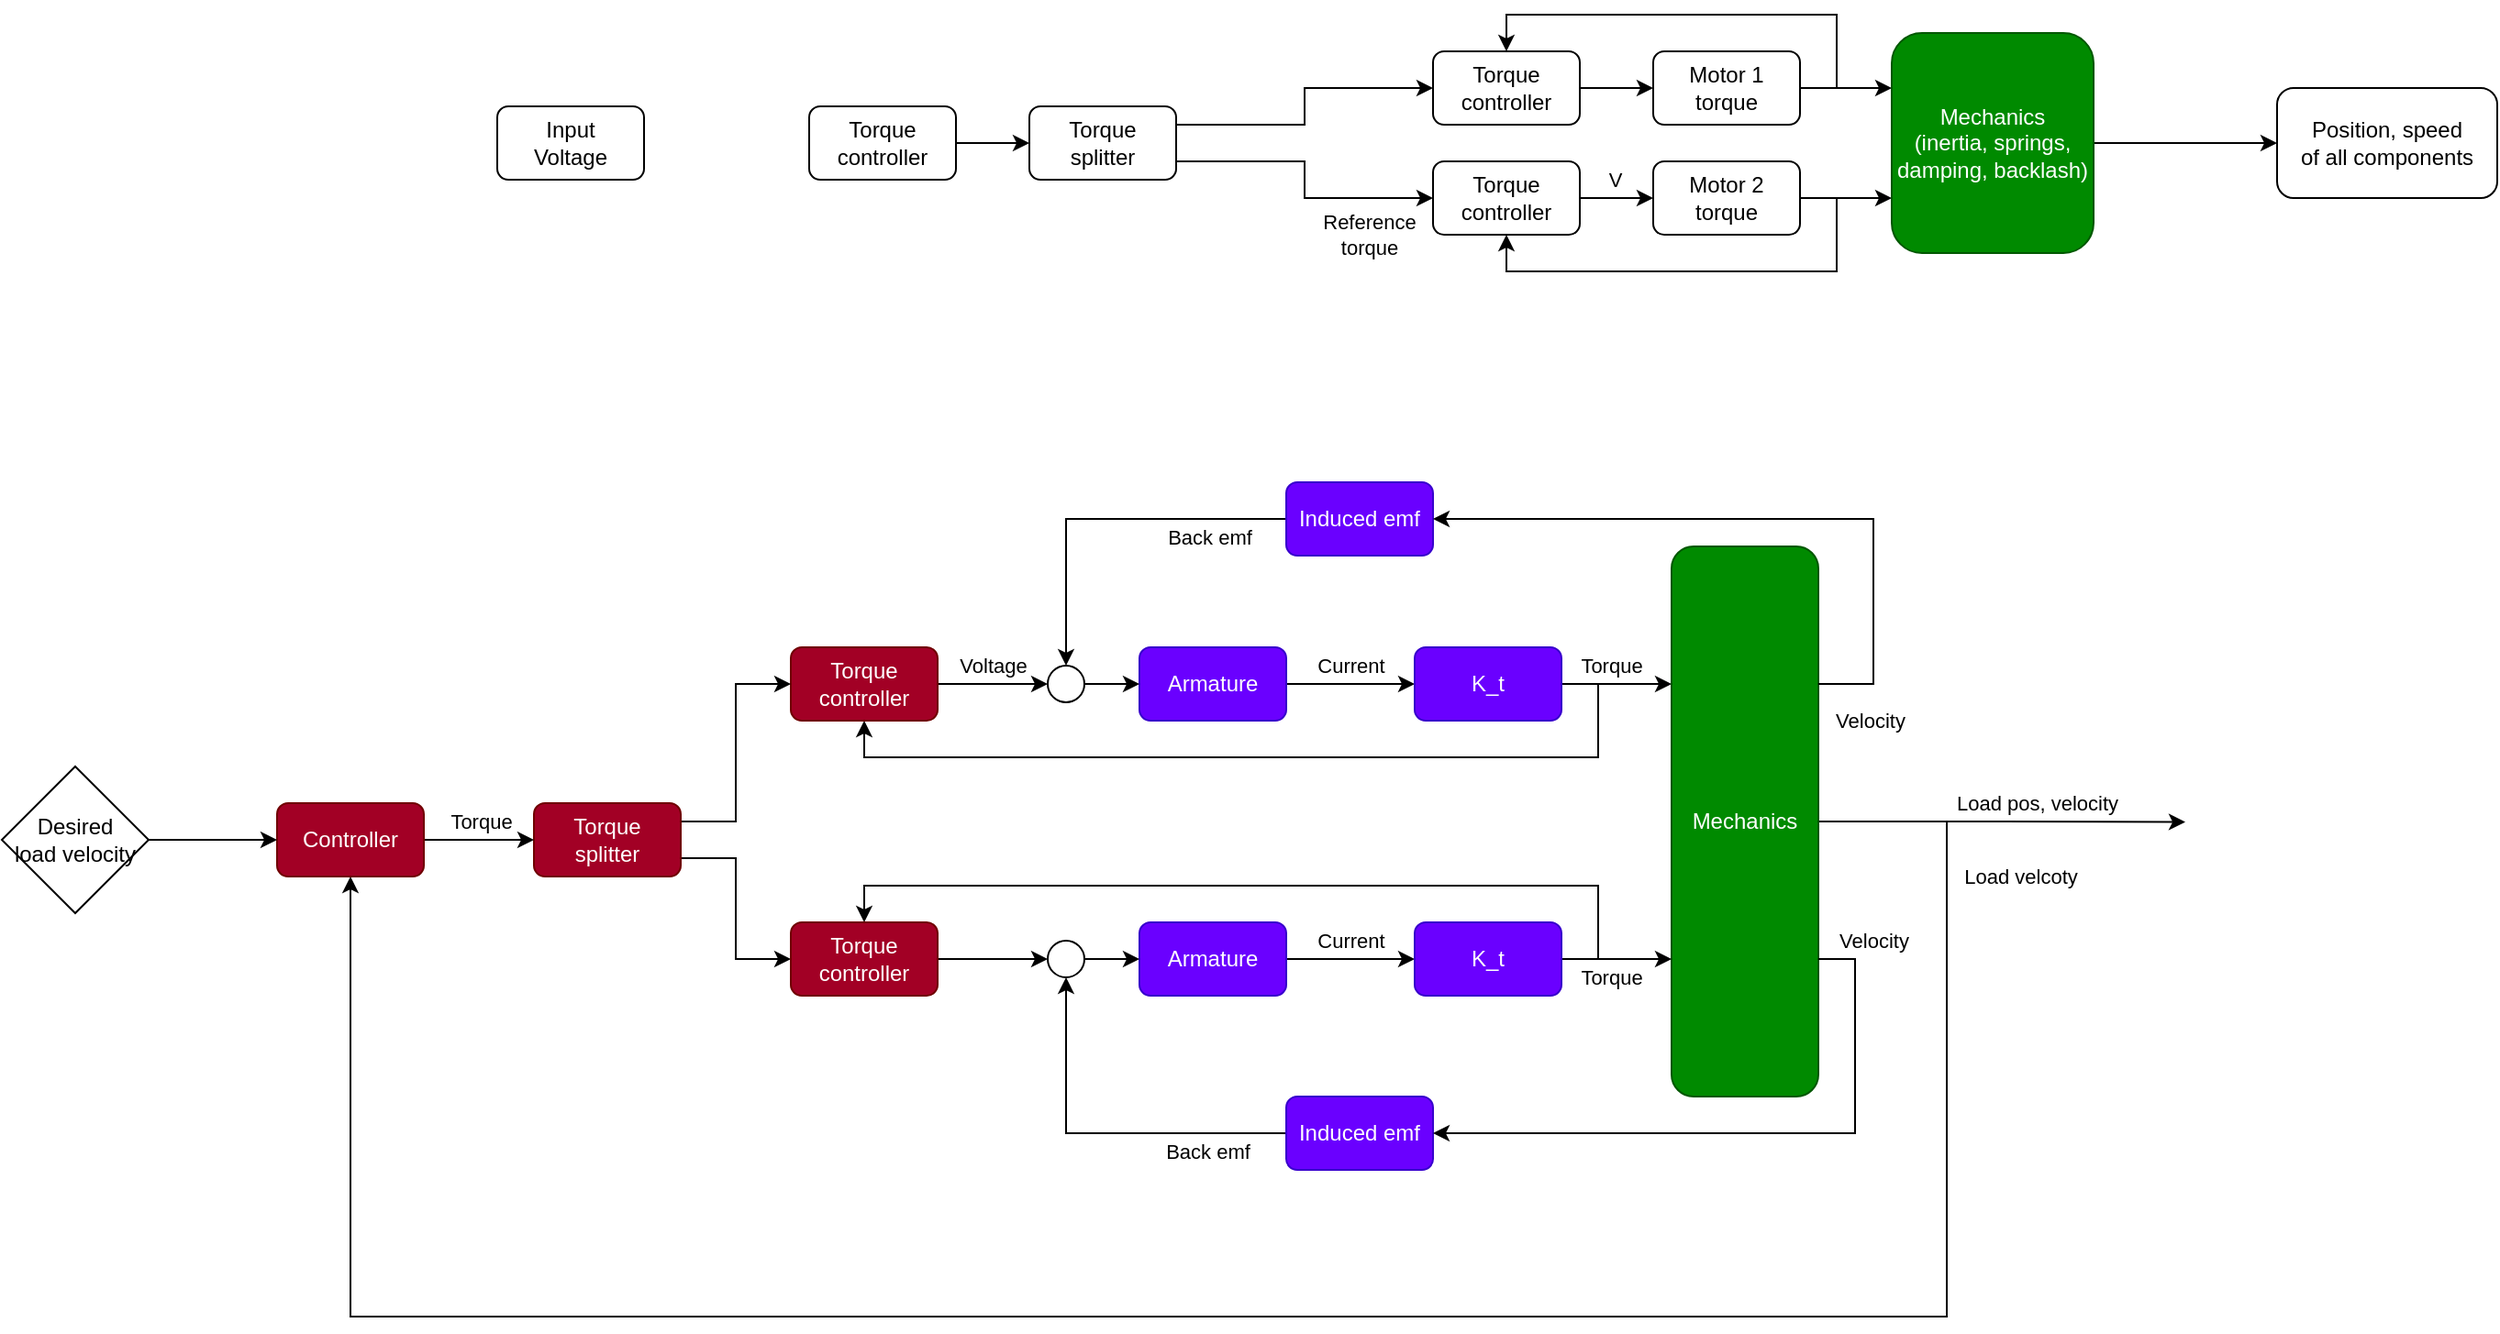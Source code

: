 <mxfile pages="2">
    <diagram name="Page-1" id="Gz0HIkaizivvWuD0VRhD">
        <mxGraphModel dx="1944" dy="917" grid="1" gridSize="10" guides="1" tooltips="1" connect="1" arrows="1" fold="1" page="0" pageScale="1" pageWidth="850" pageHeight="1100" math="0" shadow="0">
            <root>
                <mxCell id="0"/>
                <mxCell id="1" parent="0"/>
                <mxCell id="29HRyFT-7yKYK-AXS0ma-6" style="edgeStyle=orthogonalEdgeStyle;rounded=0;orthogonalLoop=1;jettySize=auto;html=1;exitX=1;exitY=0.5;exitDx=0;exitDy=0;entryX=0;entryY=0.25;entryDx=0;entryDy=0;" parent="1" source="29HRyFT-7yKYK-AXS0ma-1" target="29HRyFT-7yKYK-AXS0ma-3" edge="1">
                    <mxGeometry relative="1" as="geometry"/>
                </mxCell>
                <mxCell id="29HRyFT-7yKYK-AXS0ma-19" style="edgeStyle=orthogonalEdgeStyle;rounded=0;orthogonalLoop=1;jettySize=auto;html=1;exitX=1;exitY=0.5;exitDx=0;exitDy=0;entryX=0.5;entryY=0;entryDx=0;entryDy=0;" parent="1" source="29HRyFT-7yKYK-AXS0ma-1" target="29HRyFT-7yKYK-AXS0ma-17" edge="1">
                    <mxGeometry relative="1" as="geometry">
                        <Array as="points">
                            <mxPoint x="420" y="270"/>
                            <mxPoint x="420" y="230"/>
                            <mxPoint x="240" y="230"/>
                        </Array>
                    </mxGeometry>
                </mxCell>
                <mxCell id="29HRyFT-7yKYK-AXS0ma-1" value="Motor 1 torque" style="rounded=1;whiteSpace=wrap;html=1;" parent="1" vertex="1">
                    <mxGeometry x="320" y="250" width="80" height="40" as="geometry"/>
                </mxCell>
                <mxCell id="29HRyFT-7yKYK-AXS0ma-7" style="edgeStyle=orthogonalEdgeStyle;rounded=0;orthogonalLoop=1;jettySize=auto;html=1;exitX=1;exitY=0.5;exitDx=0;exitDy=0;entryX=0;entryY=0.75;entryDx=0;entryDy=0;" parent="1" source="29HRyFT-7yKYK-AXS0ma-2" target="29HRyFT-7yKYK-AXS0ma-3" edge="1">
                    <mxGeometry relative="1" as="geometry"/>
                </mxCell>
                <mxCell id="29HRyFT-7yKYK-AXS0ma-13" style="edgeStyle=orthogonalEdgeStyle;rounded=0;orthogonalLoop=1;jettySize=auto;html=1;exitX=1;exitY=0.5;exitDx=0;exitDy=0;entryX=0.5;entryY=1;entryDx=0;entryDy=0;" parent="1" source="29HRyFT-7yKYK-AXS0ma-2" target="29HRyFT-7yKYK-AXS0ma-10" edge="1">
                    <mxGeometry relative="1" as="geometry">
                        <Array as="points">
                            <mxPoint x="420" y="330"/>
                            <mxPoint x="420" y="370"/>
                            <mxPoint x="240" y="370"/>
                        </Array>
                    </mxGeometry>
                </mxCell>
                <mxCell id="29HRyFT-7yKYK-AXS0ma-2" value="Motor 2&lt;div&gt;torque&lt;/div&gt;" style="rounded=1;whiteSpace=wrap;html=1;" parent="1" vertex="1">
                    <mxGeometry x="320" y="310" width="80" height="40" as="geometry"/>
                </mxCell>
                <mxCell id="29HRyFT-7yKYK-AXS0ma-5" value="" style="edgeStyle=orthogonalEdgeStyle;rounded=0;orthogonalLoop=1;jettySize=auto;html=1;" parent="1" source="29HRyFT-7yKYK-AXS0ma-3" target="29HRyFT-7yKYK-AXS0ma-4" edge="1">
                    <mxGeometry relative="1" as="geometry"/>
                </mxCell>
                <mxCell id="29HRyFT-7yKYK-AXS0ma-3" value="Mechanics&lt;div&gt;(inertia, springs, damping, backlash)&lt;/div&gt;" style="rounded=1;whiteSpace=wrap;html=1;fillColor=#008a00;strokeColor=#005700;fontColor=#ffffff;" parent="1" vertex="1">
                    <mxGeometry x="450" y="240" width="110" height="120" as="geometry"/>
                </mxCell>
                <mxCell id="29HRyFT-7yKYK-AXS0ma-4" value="Position, speed&lt;div&gt;of all components&lt;/div&gt;" style="whiteSpace=wrap;html=1;rounded=1;" parent="1" vertex="1">
                    <mxGeometry x="660" y="270" width="120" height="60" as="geometry"/>
                </mxCell>
                <mxCell id="29HRyFT-7yKYK-AXS0ma-11" style="edgeStyle=orthogonalEdgeStyle;rounded=0;orthogonalLoop=1;jettySize=auto;html=1;exitX=1;exitY=0.5;exitDx=0;exitDy=0;entryX=0;entryY=0.5;entryDx=0;entryDy=0;" parent="1" source="29HRyFT-7yKYK-AXS0ma-10" target="29HRyFT-7yKYK-AXS0ma-2" edge="1">
                    <mxGeometry relative="1" as="geometry"/>
                </mxCell>
                <mxCell id="29HRyFT-7yKYK-AXS0ma-12" value="V" style="edgeLabel;html=1;align=center;verticalAlign=middle;resizable=0;points=[];" parent="29HRyFT-7yKYK-AXS0ma-11" vertex="1" connectable="0">
                    <mxGeometry x="-0.06" y="-2" relative="1" as="geometry">
                        <mxPoint y="-12" as="offset"/>
                    </mxGeometry>
                </mxCell>
                <mxCell id="29HRyFT-7yKYK-AXS0ma-10" value="Torque&lt;div&gt;controller&lt;/div&gt;" style="rounded=1;whiteSpace=wrap;html=1;" parent="1" vertex="1">
                    <mxGeometry x="200" y="310" width="80" height="40" as="geometry"/>
                </mxCell>
                <mxCell id="29HRyFT-7yKYK-AXS0ma-20" style="edgeStyle=orthogonalEdgeStyle;rounded=0;orthogonalLoop=1;jettySize=auto;html=1;exitX=1;exitY=0.25;exitDx=0;exitDy=0;entryX=0;entryY=0.5;entryDx=0;entryDy=0;" parent="1" source="29HRyFT-7yKYK-AXS0ma-14" target="29HRyFT-7yKYK-AXS0ma-17" edge="1">
                    <mxGeometry relative="1" as="geometry">
                        <Array as="points">
                            <mxPoint x="130" y="290"/>
                            <mxPoint x="130" y="270"/>
                        </Array>
                    </mxGeometry>
                </mxCell>
                <mxCell id="29HRyFT-7yKYK-AXS0ma-14" value="Torque&lt;div&gt;splitter&lt;/div&gt;" style="rounded=1;whiteSpace=wrap;html=1;" parent="1" vertex="1">
                    <mxGeometry x="-20" y="280" width="80" height="40" as="geometry"/>
                </mxCell>
                <mxCell id="29HRyFT-7yKYK-AXS0ma-15" style="edgeStyle=orthogonalEdgeStyle;rounded=0;orthogonalLoop=1;jettySize=auto;html=1;exitX=1;exitY=0.75;exitDx=0;exitDy=0;entryX=0;entryY=0.5;entryDx=0;entryDy=0;" parent="1" source="29HRyFT-7yKYK-AXS0ma-14" target="29HRyFT-7yKYK-AXS0ma-10" edge="1">
                    <mxGeometry relative="1" as="geometry"/>
                </mxCell>
                <mxCell id="29HRyFT-7yKYK-AXS0ma-16" value="Reference&lt;div&gt;torque&lt;/div&gt;" style="edgeLabel;html=1;align=center;verticalAlign=middle;resizable=0;points=[];" parent="29HRyFT-7yKYK-AXS0ma-15" vertex="1" connectable="0">
                    <mxGeometry x="0.705" relative="1" as="geometry">
                        <mxPoint x="-12" y="20" as="offset"/>
                    </mxGeometry>
                </mxCell>
                <mxCell id="29HRyFT-7yKYK-AXS0ma-18" style="edgeStyle=orthogonalEdgeStyle;rounded=0;orthogonalLoop=1;jettySize=auto;html=1;exitX=1;exitY=0.5;exitDx=0;exitDy=0;entryX=0;entryY=0.5;entryDx=0;entryDy=0;" parent="1" source="29HRyFT-7yKYK-AXS0ma-17" target="29HRyFT-7yKYK-AXS0ma-1" edge="1">
                    <mxGeometry relative="1" as="geometry"/>
                </mxCell>
                <mxCell id="29HRyFT-7yKYK-AXS0ma-17" value="Torque&lt;div&gt;controller&lt;/div&gt;" style="rounded=1;whiteSpace=wrap;html=1;" parent="1" vertex="1">
                    <mxGeometry x="200" y="250" width="80" height="40" as="geometry"/>
                </mxCell>
                <mxCell id="29HRyFT-7yKYK-AXS0ma-27" style="edgeStyle=orthogonalEdgeStyle;rounded=0;orthogonalLoop=1;jettySize=auto;html=1;exitX=1;exitY=0.5;exitDx=0;exitDy=0;entryX=0;entryY=0.5;entryDx=0;entryDy=0;" parent="1" source="29HRyFT-7yKYK-AXS0ma-21" target="29HRyFT-7yKYK-AXS0ma-14" edge="1">
                    <mxGeometry relative="1" as="geometry"/>
                </mxCell>
                <mxCell id="29HRyFT-7yKYK-AXS0ma-21" value="Torque&lt;div&gt;controller&lt;/div&gt;" style="rounded=1;whiteSpace=wrap;html=1;" parent="1" vertex="1">
                    <mxGeometry x="-140" y="280" width="80" height="40" as="geometry"/>
                </mxCell>
                <mxCell id="29HRyFT-7yKYK-AXS0ma-28" value="Input&lt;div&gt;Voltage&lt;/div&gt;" style="rounded=1;whiteSpace=wrap;html=1;" parent="1" vertex="1">
                    <mxGeometry x="-310" y="280" width="80" height="40" as="geometry"/>
                </mxCell>
                <mxCell id="29HRyFT-7yKYK-AXS0ma-42" style="edgeStyle=orthogonalEdgeStyle;rounded=0;orthogonalLoop=1;jettySize=auto;html=1;entryX=0;entryY=0.5;entryDx=0;entryDy=0;exitX=1;exitY=0.5;exitDx=0;exitDy=0;" parent="1" source="29HRyFT-7yKYK-AXS0ma-72" target="29HRyFT-7yKYK-AXS0ma-41" edge="1">
                    <mxGeometry relative="1" as="geometry">
                        <mxPoint x="-50" y="595" as="sourcePoint"/>
                    </mxGeometry>
                </mxCell>
                <mxCell id="29HRyFT-7yKYK-AXS0ma-73" value="Voltage" style="edgeLabel;html=1;align=center;verticalAlign=middle;resizable=0;points=[];" parent="29HRyFT-7yKYK-AXS0ma-42" vertex="1" connectable="0">
                    <mxGeometry x="0.129" y="1" relative="1" as="geometry">
                        <mxPoint x="-4" y="-9" as="offset"/>
                    </mxGeometry>
                </mxCell>
                <mxCell id="29HRyFT-7yKYK-AXS0ma-32" style="edgeStyle=orthogonalEdgeStyle;rounded=0;orthogonalLoop=1;jettySize=auto;html=1;exitX=1;exitY=0.5;exitDx=0;exitDy=0;entryX=0;entryY=0.5;entryDx=0;entryDy=0;" parent="1" source="29HRyFT-7yKYK-AXS0ma-30" target="29HRyFT-7yKYK-AXS0ma-31" edge="1">
                    <mxGeometry relative="1" as="geometry"/>
                </mxCell>
                <mxCell id="29HRyFT-7yKYK-AXS0ma-33" value="Current" style="edgeLabel;html=1;align=center;verticalAlign=middle;resizable=0;points=[];" parent="29HRyFT-7yKYK-AXS0ma-32" vertex="1" connectable="0">
                    <mxGeometry x="0.087" y="1" relative="1" as="geometry">
                        <mxPoint x="-3" y="-9" as="offset"/>
                    </mxGeometry>
                </mxCell>
                <mxCell id="29HRyFT-7yKYK-AXS0ma-30" value="Armature" style="rounded=1;whiteSpace=wrap;html=1;fillColor=#6a00ff;fontColor=#ffffff;strokeColor=#3700CC;" parent="1" vertex="1">
                    <mxGeometry x="40" y="575" width="80" height="40" as="geometry"/>
                </mxCell>
                <mxCell id="29HRyFT-7yKYK-AXS0ma-47" style="edgeStyle=orthogonalEdgeStyle;rounded=0;orthogonalLoop=1;jettySize=auto;html=1;exitX=1;exitY=0.5;exitDx=0;exitDy=0;entryX=0;entryY=0.25;entryDx=0;entryDy=0;" parent="1" source="29HRyFT-7yKYK-AXS0ma-31" target="29HRyFT-7yKYK-AXS0ma-46" edge="1">
                    <mxGeometry relative="1" as="geometry"/>
                </mxCell>
                <mxCell id="29HRyFT-7yKYK-AXS0ma-48" value="Torque" style="edgeLabel;html=1;align=center;verticalAlign=middle;resizable=0;points=[];" parent="29HRyFT-7yKYK-AXS0ma-47" vertex="1" connectable="0">
                    <mxGeometry x="0.244" y="1" relative="1" as="geometry">
                        <mxPoint x="-11" y="-9" as="offset"/>
                    </mxGeometry>
                </mxCell>
                <mxCell id="29HRyFT-7yKYK-AXS0ma-71" style="edgeStyle=orthogonalEdgeStyle;rounded=0;orthogonalLoop=1;jettySize=auto;html=1;exitX=1;exitY=0.5;exitDx=0;exitDy=0;entryX=0.5;entryY=1;entryDx=0;entryDy=0;" parent="1" source="29HRyFT-7yKYK-AXS0ma-31" target="29HRyFT-7yKYK-AXS0ma-72" edge="1">
                    <mxGeometry relative="1" as="geometry">
                        <mxPoint x="-170" y="660" as="targetPoint"/>
                    </mxGeometry>
                </mxCell>
                <mxCell id="29HRyFT-7yKYK-AXS0ma-31" value="K_t" style="rounded=1;whiteSpace=wrap;html=1;fillColor=#6a00ff;fontColor=#ffffff;strokeColor=#3700CC;" parent="1" vertex="1">
                    <mxGeometry x="190" y="575" width="80" height="40" as="geometry"/>
                </mxCell>
                <mxCell id="29HRyFT-7yKYK-AXS0ma-44" style="edgeStyle=orthogonalEdgeStyle;rounded=0;orthogonalLoop=1;jettySize=auto;html=1;exitX=0;exitY=0.5;exitDx=0;exitDy=0;entryX=0.5;entryY=0;entryDx=0;entryDy=0;" parent="1" source="29HRyFT-7yKYK-AXS0ma-34" target="29HRyFT-7yKYK-AXS0ma-41" edge="1">
                    <mxGeometry relative="1" as="geometry"/>
                </mxCell>
                <mxCell id="29HRyFT-7yKYK-AXS0ma-45" value="Back emf" style="edgeLabel;html=1;align=center;verticalAlign=middle;resizable=0;points=[];" parent="29HRyFT-7yKYK-AXS0ma-44" vertex="1" connectable="0">
                    <mxGeometry x="-0.545" y="-1" relative="1" as="geometry">
                        <mxPoint x="3" y="11" as="offset"/>
                    </mxGeometry>
                </mxCell>
                <mxCell id="29HRyFT-7yKYK-AXS0ma-34" value="Induced emf" style="rounded=1;whiteSpace=wrap;html=1;fillColor=#6a00ff;fontColor=#ffffff;strokeColor=#3700CC;" parent="1" vertex="1">
                    <mxGeometry x="120" y="485" width="80" height="40" as="geometry"/>
                </mxCell>
                <mxCell id="29HRyFT-7yKYK-AXS0ma-43" style="edgeStyle=orthogonalEdgeStyle;rounded=0;orthogonalLoop=1;jettySize=auto;html=1;exitX=1;exitY=0.5;exitDx=0;exitDy=0;entryX=0;entryY=0.5;entryDx=0;entryDy=0;" parent="1" source="29HRyFT-7yKYK-AXS0ma-41" target="29HRyFT-7yKYK-AXS0ma-30" edge="1">
                    <mxGeometry relative="1" as="geometry"/>
                </mxCell>
                <mxCell id="29HRyFT-7yKYK-AXS0ma-41" value="" style="ellipse;whiteSpace=wrap;html=1;aspect=fixed;" parent="1" vertex="1">
                    <mxGeometry x="-10" y="585" width="20" height="20" as="geometry"/>
                </mxCell>
                <mxCell id="29HRyFT-7yKYK-AXS0ma-69" style="edgeStyle=orthogonalEdgeStyle;rounded=0;orthogonalLoop=1;jettySize=auto;html=1;exitX=1;exitY=0.5;exitDx=0;exitDy=0;" parent="1" source="29HRyFT-7yKYK-AXS0ma-46" edge="1">
                    <mxGeometry relative="1" as="geometry">
                        <mxPoint x="610.0" y="670.31" as="targetPoint"/>
                    </mxGeometry>
                </mxCell>
                <mxCell id="29HRyFT-7yKYK-AXS0ma-70" value="Load pos, velocity" style="edgeLabel;html=1;align=center;verticalAlign=middle;resizable=0;points=[];" parent="29HRyFT-7yKYK-AXS0ma-69" vertex="1" connectable="0">
                    <mxGeometry x="0.193" y="2" relative="1" as="geometry">
                        <mxPoint y="-9" as="offset"/>
                    </mxGeometry>
                </mxCell>
                <mxCell id="29HRyFT-7yKYK-AXS0ma-79" style="edgeStyle=orthogonalEdgeStyle;rounded=0;orthogonalLoop=1;jettySize=auto;html=1;exitX=1;exitY=0.5;exitDx=0;exitDy=0;entryX=0.5;entryY=1;entryDx=0;entryDy=0;" parent="1" source="29HRyFT-7yKYK-AXS0ma-46" target="29HRyFT-7yKYK-AXS0ma-76" edge="1">
                    <mxGeometry relative="1" as="geometry">
                        <Array as="points">
                            <mxPoint x="480" y="670"/>
                            <mxPoint x="480" y="940"/>
                            <mxPoint x="-390" y="940"/>
                        </Array>
                    </mxGeometry>
                </mxCell>
                <mxCell id="29HRyFT-7yKYK-AXS0ma-80" value="Load velcoty" style="edgeLabel;html=1;align=center;verticalAlign=middle;resizable=0;points=[];" parent="29HRyFT-7yKYK-AXS0ma-79" vertex="1" connectable="0">
                    <mxGeometry x="-0.858" y="3" relative="1" as="geometry">
                        <mxPoint x="37" y="-3" as="offset"/>
                    </mxGeometry>
                </mxCell>
                <mxCell id="29HRyFT-7yKYK-AXS0ma-46" value="Mechanics" style="rounded=1;whiteSpace=wrap;html=1;fillColor=#008a00;strokeColor=#005700;fontColor=#ffffff;" parent="1" vertex="1">
                    <mxGeometry x="330" y="520" width="80" height="300" as="geometry"/>
                </mxCell>
                <mxCell id="29HRyFT-7yKYK-AXS0ma-54" style="edgeStyle=orthogonalEdgeStyle;rounded=0;orthogonalLoop=1;jettySize=auto;html=1;exitX=1;exitY=0.5;exitDx=0;exitDy=0;entryX=0;entryY=0.5;entryDx=0;entryDy=0;" parent="1" source="29HRyFT-7yKYK-AXS0ma-56" target="29HRyFT-7yKYK-AXS0ma-59" edge="1">
                    <mxGeometry relative="1" as="geometry"/>
                </mxCell>
                <mxCell id="29HRyFT-7yKYK-AXS0ma-55" value="Current" style="edgeLabel;html=1;align=center;verticalAlign=middle;resizable=0;points=[];" parent="29HRyFT-7yKYK-AXS0ma-54" vertex="1" connectable="0">
                    <mxGeometry x="0.087" y="1" relative="1" as="geometry">
                        <mxPoint x="-3" y="-9" as="offset"/>
                    </mxGeometry>
                </mxCell>
                <mxCell id="29HRyFT-7yKYK-AXS0ma-56" value="Armature" style="rounded=1;whiteSpace=wrap;html=1;fillColor=#6a00ff;fontColor=#ffffff;strokeColor=#3700CC;" parent="1" vertex="1">
                    <mxGeometry x="40" y="725" width="80" height="40" as="geometry"/>
                </mxCell>
                <mxCell id="29HRyFT-7yKYK-AXS0ma-57" style="edgeStyle=orthogonalEdgeStyle;rounded=0;orthogonalLoop=1;jettySize=auto;html=1;exitX=1;exitY=0.5;exitDx=0;exitDy=0;entryX=0;entryY=0.75;entryDx=0;entryDy=0;" parent="1" source="29HRyFT-7yKYK-AXS0ma-59" target="29HRyFT-7yKYK-AXS0ma-46" edge="1">
                    <mxGeometry relative="1" as="geometry">
                        <mxPoint x="330.0" y="730" as="targetPoint"/>
                    </mxGeometry>
                </mxCell>
                <mxCell id="29HRyFT-7yKYK-AXS0ma-58" value="Torque" style="edgeLabel;html=1;align=center;verticalAlign=middle;resizable=0;points=[];" parent="29HRyFT-7yKYK-AXS0ma-57" vertex="1" connectable="0">
                    <mxGeometry x="0.244" y="1" relative="1" as="geometry">
                        <mxPoint x="-11" y="11" as="offset"/>
                    </mxGeometry>
                </mxCell>
                <mxCell id="29HRyFT-7yKYK-AXS0ma-86" style="edgeStyle=orthogonalEdgeStyle;rounded=0;orthogonalLoop=1;jettySize=auto;html=1;exitX=1;exitY=0.5;exitDx=0;exitDy=0;entryX=0.5;entryY=0;entryDx=0;entryDy=0;" parent="1" source="29HRyFT-7yKYK-AXS0ma-59" target="29HRyFT-7yKYK-AXS0ma-84" edge="1">
                    <mxGeometry relative="1" as="geometry">
                        <Array as="points">
                            <mxPoint x="290" y="745"/>
                            <mxPoint x="290" y="705"/>
                            <mxPoint x="-110" y="705"/>
                        </Array>
                    </mxGeometry>
                </mxCell>
                <mxCell id="29HRyFT-7yKYK-AXS0ma-59" value="K_t" style="rounded=1;whiteSpace=wrap;html=1;fillColor=#6a00ff;fontColor=#ffffff;strokeColor=#3700CC;" parent="1" vertex="1">
                    <mxGeometry x="190" y="725" width="80" height="40" as="geometry"/>
                </mxCell>
                <mxCell id="29HRyFT-7yKYK-AXS0ma-60" style="edgeStyle=orthogonalEdgeStyle;rounded=0;orthogonalLoop=1;jettySize=auto;html=1;exitX=0;exitY=0.5;exitDx=0;exitDy=0;entryX=0.5;entryY=1;entryDx=0;entryDy=0;" parent="1" source="29HRyFT-7yKYK-AXS0ma-62" target="29HRyFT-7yKYK-AXS0ma-64" edge="1">
                    <mxGeometry relative="1" as="geometry"/>
                </mxCell>
                <mxCell id="29HRyFT-7yKYK-AXS0ma-61" value="Back emf" style="edgeLabel;html=1;align=center;verticalAlign=middle;resizable=0;points=[];" parent="29HRyFT-7yKYK-AXS0ma-60" vertex="1" connectable="0">
                    <mxGeometry x="-0.545" y="-1" relative="1" as="geometry">
                        <mxPoint x="3" y="11" as="offset"/>
                    </mxGeometry>
                </mxCell>
                <mxCell id="29HRyFT-7yKYK-AXS0ma-62" value="Induced emf" style="rounded=1;whiteSpace=wrap;html=1;fillColor=#6a00ff;fontColor=#ffffff;strokeColor=#3700CC;" parent="1" vertex="1">
                    <mxGeometry x="120" y="820" width="80" height="40" as="geometry"/>
                </mxCell>
                <mxCell id="29HRyFT-7yKYK-AXS0ma-63" style="edgeStyle=orthogonalEdgeStyle;rounded=0;orthogonalLoop=1;jettySize=auto;html=1;exitX=1;exitY=0.5;exitDx=0;exitDy=0;entryX=0;entryY=0.5;entryDx=0;entryDy=0;" parent="1" source="29HRyFT-7yKYK-AXS0ma-64" target="29HRyFT-7yKYK-AXS0ma-56" edge="1">
                    <mxGeometry relative="1" as="geometry"/>
                </mxCell>
                <mxCell id="29HRyFT-7yKYK-AXS0ma-64" value="" style="ellipse;whiteSpace=wrap;html=1;aspect=fixed;" parent="1" vertex="1">
                    <mxGeometry x="-10" y="735" width="20" height="20" as="geometry"/>
                </mxCell>
                <mxCell id="29HRyFT-7yKYK-AXS0ma-66" style="edgeStyle=orthogonalEdgeStyle;rounded=0;orthogonalLoop=1;jettySize=auto;html=1;exitX=1;exitY=0.75;exitDx=0;exitDy=0;entryX=1;entryY=0.5;entryDx=0;entryDy=0;" parent="1" source="29HRyFT-7yKYK-AXS0ma-46" target="29HRyFT-7yKYK-AXS0ma-62" edge="1">
                    <mxGeometry relative="1" as="geometry">
                        <mxPoint x="500" y="730.143" as="targetPoint"/>
                        <mxPoint x="410.0" y="730" as="sourcePoint"/>
                    </mxGeometry>
                </mxCell>
                <mxCell id="29HRyFT-7yKYK-AXS0ma-67" value="Velocity" style="edgeLabel;html=1;align=center;verticalAlign=middle;resizable=0;points=[];" parent="29HRyFT-7yKYK-AXS0ma-66" vertex="1" connectable="0">
                    <mxGeometry x="-0.23" y="1" relative="1" as="geometry">
                        <mxPoint x="28" y="-106" as="offset"/>
                    </mxGeometry>
                </mxCell>
                <mxCell id="29HRyFT-7yKYK-AXS0ma-50" style="edgeStyle=orthogonalEdgeStyle;rounded=0;orthogonalLoop=1;jettySize=auto;html=1;exitX=1;exitY=0.25;exitDx=0;exitDy=0;entryX=1;entryY=0.5;entryDx=0;entryDy=0;" parent="1" source="29HRyFT-7yKYK-AXS0ma-46" target="29HRyFT-7yKYK-AXS0ma-34" edge="1">
                    <mxGeometry relative="1" as="geometry">
                        <mxPoint x="500" y="540.143" as="targetPoint"/>
                        <Array as="points">
                            <mxPoint x="440" y="595"/>
                            <mxPoint x="440" y="505"/>
                        </Array>
                    </mxGeometry>
                </mxCell>
                <mxCell id="29HRyFT-7yKYK-AXS0ma-51" value="Velocity" style="edgeLabel;html=1;align=center;verticalAlign=middle;resizable=0;points=[];" parent="29HRyFT-7yKYK-AXS0ma-50" vertex="1" connectable="0">
                    <mxGeometry x="-0.23" y="1" relative="1" as="geometry">
                        <mxPoint x="16" y="109" as="offset"/>
                    </mxGeometry>
                </mxCell>
                <mxCell id="29HRyFT-7yKYK-AXS0ma-72" value="Torque&lt;br&gt;controller" style="rounded=1;whiteSpace=wrap;html=1;fillColor=#a20025;fontColor=#ffffff;strokeColor=#6F0000;" parent="1" vertex="1">
                    <mxGeometry x="-150" y="575" width="80" height="40" as="geometry"/>
                </mxCell>
                <mxCell id="29HRyFT-7yKYK-AXS0ma-75" style="edgeStyle=orthogonalEdgeStyle;rounded=0;orthogonalLoop=1;jettySize=auto;html=1;exitX=1;exitY=0.25;exitDx=0;exitDy=0;entryX=0;entryY=0.5;entryDx=0;entryDy=0;" parent="1" source="29HRyFT-7yKYK-AXS0ma-74" target="29HRyFT-7yKYK-AXS0ma-72" edge="1">
                    <mxGeometry relative="1" as="geometry"/>
                </mxCell>
                <mxCell id="29HRyFT-7yKYK-AXS0ma-87" style="edgeStyle=orthogonalEdgeStyle;rounded=0;orthogonalLoop=1;jettySize=auto;html=1;exitX=1;exitY=0.75;exitDx=0;exitDy=0;entryX=0;entryY=0.5;entryDx=0;entryDy=0;" parent="1" source="29HRyFT-7yKYK-AXS0ma-74" target="29HRyFT-7yKYK-AXS0ma-84" edge="1">
                    <mxGeometry relative="1" as="geometry"/>
                </mxCell>
                <mxCell id="29HRyFT-7yKYK-AXS0ma-74" value="Torque&lt;div&gt;splitter&lt;/div&gt;" style="rounded=1;whiteSpace=wrap;html=1;fillColor=#a20025;fontColor=#ffffff;strokeColor=#6F0000;" parent="1" vertex="1">
                    <mxGeometry x="-290" y="660" width="80" height="40" as="geometry"/>
                </mxCell>
                <mxCell id="29HRyFT-7yKYK-AXS0ma-77" style="edgeStyle=orthogonalEdgeStyle;rounded=0;orthogonalLoop=1;jettySize=auto;html=1;exitX=1;exitY=0.5;exitDx=0;exitDy=0;entryX=0;entryY=0.5;entryDx=0;entryDy=0;" parent="1" source="29HRyFT-7yKYK-AXS0ma-76" target="29HRyFT-7yKYK-AXS0ma-74" edge="1">
                    <mxGeometry relative="1" as="geometry"/>
                </mxCell>
                <mxCell id="29HRyFT-7yKYK-AXS0ma-78" value="Torque" style="edgeLabel;html=1;align=center;verticalAlign=middle;resizable=0;points=[];" parent="29HRyFT-7yKYK-AXS0ma-77" vertex="1" connectable="0">
                    <mxGeometry x="0.25" relative="1" as="geometry">
                        <mxPoint x="-7" y="-10" as="offset"/>
                    </mxGeometry>
                </mxCell>
                <mxCell id="29HRyFT-7yKYK-AXS0ma-76" value="Controller" style="rounded=1;whiteSpace=wrap;html=1;fillColor=#a20025;fontColor=#ffffff;strokeColor=#6F0000;" parent="1" vertex="1">
                    <mxGeometry x="-430" y="660" width="80" height="40" as="geometry"/>
                </mxCell>
                <mxCell id="29HRyFT-7yKYK-AXS0ma-83" style="edgeStyle=orthogonalEdgeStyle;rounded=0;orthogonalLoop=1;jettySize=auto;html=1;exitX=1;exitY=0.5;exitDx=0;exitDy=0;entryX=0;entryY=0.5;entryDx=0;entryDy=0;" parent="1" source="29HRyFT-7yKYK-AXS0ma-82" target="29HRyFT-7yKYK-AXS0ma-76" edge="1">
                    <mxGeometry relative="1" as="geometry"/>
                </mxCell>
                <mxCell id="29HRyFT-7yKYK-AXS0ma-82" value="Desired&lt;div&gt;load velocity&lt;/div&gt;" style="rhombus;whiteSpace=wrap;html=1;" parent="1" vertex="1">
                    <mxGeometry x="-580" y="640" width="80" height="80" as="geometry"/>
                </mxCell>
                <mxCell id="29HRyFT-7yKYK-AXS0ma-85" style="edgeStyle=orthogonalEdgeStyle;rounded=0;orthogonalLoop=1;jettySize=auto;html=1;exitX=1;exitY=0.5;exitDx=0;exitDy=0;entryX=0;entryY=0.5;entryDx=0;entryDy=0;" parent="1" source="29HRyFT-7yKYK-AXS0ma-84" target="29HRyFT-7yKYK-AXS0ma-64" edge="1">
                    <mxGeometry relative="1" as="geometry"/>
                </mxCell>
                <mxCell id="29HRyFT-7yKYK-AXS0ma-84" value="Torque&lt;br&gt;controller" style="rounded=1;whiteSpace=wrap;html=1;fillColor=#a20025;fontColor=#ffffff;strokeColor=#6F0000;" parent="1" vertex="1">
                    <mxGeometry x="-150" y="725" width="80" height="40" as="geometry"/>
                </mxCell>
            </root>
        </mxGraphModel>
    </diagram>
    <diagram id="Nqtktj3AW22exi5DTLeX" name="Spec">
        <mxGraphModel dx="1144" dy="917" grid="0" gridSize="10" guides="1" tooltips="1" connect="1" arrows="1" fold="1" page="1" pageScale="1" pageWidth="850" pageHeight="1100" math="0" shadow="0">
            <root>
                <mxCell id="0"/>
                <mxCell id="1" parent="0"/>
                <mxCell id="xk4rXPRtiVpxp40_jPGD-6" value="Single voltage in like a standard DC motor" style="text;html=1;align=center;verticalAlign=middle;whiteSpace=wrap;rounded=0;" parent="1" vertex="1">
                    <mxGeometry x="140" y="190" width="100" height="42.5" as="geometry"/>
                </mxCell>
                <mxCell id="xk4rXPRtiVpxp40_jPGD-7" value="Bidirectional mechanical&amp;nbsp;&lt;span style=&quot;background-color: initial;&quot;&gt;torque out&amp;nbsp;&lt;/span&gt;&lt;div&gt;&lt;span style=&quot;background-color: initial;&quot;&gt;with very low backlash&lt;/span&gt;&lt;/div&gt;" style="text;html=1;align=center;verticalAlign=middle;whiteSpace=wrap;rounded=0;" parent="1" vertex="1">
                    <mxGeometry x="600" y="182.5" width="200" height="57.5" as="geometry"/>
                </mxCell>
                <mxCell id="xk4rXPRtiVpxp40_jPGD-9" value="&lt;h1 style=&quot;margin-top: 0px;&quot;&gt;Final Product&lt;/h1&gt;&lt;p&gt;Behaves like a single motor, but with very low internal backlash.&amp;nbsp;&lt;/p&gt;&lt;p&gt;Achieves this by using two opposing motors and a controller to split input power between the two.&lt;/p&gt;" style="text;html=1;whiteSpace=wrap;overflow=hidden;rounded=0;" parent="1" vertex="1">
                    <mxGeometry x="40" y="40" width="590" height="120" as="geometry"/>
                </mxCell>
                <mxCell id="Ryeql_g8wmIusTiHCRa4-1" value="" style="shape=flexArrow;endArrow=classic;html=1;rounded=0;exitX=1;exitY=0.5;exitDx=0;exitDy=0;entryX=0;entryY=0.5;entryDx=0;entryDy=0;" parent="1" source="xk4rXPRtiVpxp40_jPGD-6" target="q0TRaY5yNswILtTSLUMX-4" edge="1">
                    <mxGeometry width="50" height="50" relative="1" as="geometry">
                        <mxPoint x="190" y="236.25" as="sourcePoint"/>
                        <mxPoint x="240" y="211.25" as="targetPoint"/>
                    </mxGeometry>
                </mxCell>
                <mxCell id="q0TRaY5yNswILtTSLUMX-3" value="" style="shape=flexArrow;endArrow=classic;html=1;rounded=0;exitX=1;exitY=0.5;exitDx=0;exitDy=0;entryX=0;entryY=0.5;entryDx=0;entryDy=0;" parent="1" source="q0TRaY5yNswILtTSLUMX-4" target="xk4rXPRtiVpxp40_jPGD-7" edge="1">
                    <mxGeometry width="50" height="50" relative="1" as="geometry">
                        <mxPoint x="510" y="165.5" as="sourcePoint"/>
                        <mxPoint x="620" y="164.25" as="targetPoint"/>
                    </mxGeometry>
                </mxCell>
                <mxCell id="q0TRaY5yNswILtTSLUMX-5" value="" style="group" parent="1" vertex="1" connectable="0">
                    <mxGeometry x="315" y="164.25" width="220" height="94" as="geometry"/>
                </mxCell>
                <mxCell id="q0TRaY5yNswILtTSLUMX-4" value="" style="rounded=0;whiteSpace=wrap;html=1;fillColor=none;dashed=1;" parent="q0TRaY5yNswILtTSLUMX-5" vertex="1">
                    <mxGeometry width="220" height="94" as="geometry"/>
                </mxCell>
                <mxCell id="Ryeql_g8wmIusTiHCRa4-2" value="" style="group" parent="q0TRaY5yNswILtTSLUMX-5" vertex="1" connectable="0">
                    <mxGeometry x="10" y="17" width="200" height="60" as="geometry"/>
                </mxCell>
                <mxCell id="xk4rXPRtiVpxp40_jPGD-3" style="edgeStyle=orthogonalEdgeStyle;rounded=0;orthogonalLoop=1;jettySize=auto;html=1;exitX=1;exitY=0.5;exitDx=0;exitDy=0;endArrow=none;endFill=0;strokeWidth=5;" parent="Ryeql_g8wmIusTiHCRa4-2" source="xk4rXPRtiVpxp40_jPGD-1" edge="1">
                    <mxGeometry relative="1" as="geometry">
                        <mxPoint x="200" y="29.75" as="targetPoint"/>
                    </mxGeometry>
                </mxCell>
                <mxCell id="xk4rXPRtiVpxp40_jPGD-4" style="edgeStyle=orthogonalEdgeStyle;rounded=0;orthogonalLoop=1;jettySize=auto;html=1;exitX=0;exitY=0.25;exitDx=0;exitDy=0;endArrow=none;endFill=0;" parent="Ryeql_g8wmIusTiHCRa4-2" source="xk4rXPRtiVpxp40_jPGD-1" edge="1">
                    <mxGeometry relative="1" as="geometry">
                        <mxPoint y="14.75" as="targetPoint"/>
                    </mxGeometry>
                </mxCell>
                <mxCell id="xk4rXPRtiVpxp40_jPGD-5" style="edgeStyle=orthogonalEdgeStyle;rounded=0;orthogonalLoop=1;jettySize=auto;html=1;exitX=0;exitY=0.75;exitDx=0;exitDy=0;endArrow=none;endFill=0;" parent="Ryeql_g8wmIusTiHCRa4-2" source="xk4rXPRtiVpxp40_jPGD-1" edge="1">
                    <mxGeometry relative="1" as="geometry">
                        <mxPoint y="44.75" as="targetPoint"/>
                    </mxGeometry>
                </mxCell>
                <mxCell id="xk4rXPRtiVpxp40_jPGD-1" value="" style="rounded=1;whiteSpace=wrap;html=1;" parent="Ryeql_g8wmIusTiHCRa4-2" vertex="1">
                    <mxGeometry x="30" width="120" height="60" as="geometry"/>
                </mxCell>
                <mxCell id="q0TRaY5yNswILtTSLUMX-6" value="" style="endArrow=none;html=1;rounded=0;" parent="1" edge="1">
                    <mxGeometry width="50" height="50" relative="1" as="geometry">
                        <mxPoint x="40" y="320" as="sourcePoint"/>
                        <mxPoint x="800" y="320" as="targetPoint"/>
                    </mxGeometry>
                </mxCell>
                <mxCell id="_Q2-gIdR4qBZD3vPZyer-1" value="&lt;h1 style=&quot;margin-top: 0px;&quot;&gt;Control strategies&lt;/h1&gt;&lt;p&gt;&lt;/p&gt;&lt;ol&gt;&lt;li&gt;&lt;b&gt;Simple:&lt;/b&gt;&amp;nbsp;send full uninterrupted voltage to the motor that&#39;s supposed to be driving the load, run the opposing motor either with constant small opposing voltage or in torque control mode to provide a constant small counter-torque. Switch motor roles when direction changes.&lt;/li&gt;&lt;/ol&gt;&lt;p&gt;&lt;/p&gt;" style="text;html=1;whiteSpace=wrap;overflow=hidden;rounded=0;" parent="1" vertex="1">
                    <mxGeometry x="40" y="360" width="760" height="120" as="geometry"/>
                </mxCell>
                <mxCell id="iVu1Zjd9dtM4bmRhZQlY-3" style="edgeStyle=orthogonalEdgeStyle;rounded=0;orthogonalLoop=1;jettySize=auto;html=1;exitX=1;exitY=0.25;exitDx=0;exitDy=0;entryX=0;entryY=0.25;entryDx=0;entryDy=0;" parent="1" source="iVu1Zjd9dtM4bmRhZQlY-1" target="iVu1Zjd9dtM4bmRhZQlY-2" edge="1">
                    <mxGeometry relative="1" as="geometry"/>
                </mxCell>
                <mxCell id="iVu1Zjd9dtM4bmRhZQlY-4" value="PWM" style="edgeLabel;html=1;align=center;verticalAlign=middle;resizable=0;points=[];" parent="iVu1Zjd9dtM4bmRhZQlY-3" vertex="1" connectable="0">
                    <mxGeometry x="0.33" y="-1" relative="1" as="geometry">
                        <mxPoint x="-13" y="-1" as="offset"/>
                    </mxGeometry>
                </mxCell>
                <mxCell id="iVu1Zjd9dtM4bmRhZQlY-5" style="edgeStyle=orthogonalEdgeStyle;rounded=0;orthogonalLoop=1;jettySize=auto;html=1;exitX=1;exitY=0.75;exitDx=0;exitDy=0;entryX=0;entryY=0.75;entryDx=0;entryDy=0;" parent="1" source="iVu1Zjd9dtM4bmRhZQlY-1" target="iVu1Zjd9dtM4bmRhZQlY-2" edge="1">
                    <mxGeometry relative="1" as="geometry"/>
                </mxCell>
                <mxCell id="iVu1Zjd9dtM4bmRhZQlY-6" value="DIR" style="edgeLabel;html=1;align=center;verticalAlign=middle;resizable=0;points=[];" parent="iVu1Zjd9dtM4bmRhZQlY-5" vertex="1" connectable="0">
                    <mxGeometry x="0.425" y="-2" relative="1" as="geometry">
                        <mxPoint x="-17" y="-2" as="offset"/>
                    </mxGeometry>
                </mxCell>
                <mxCell id="iVu1Zjd9dtM4bmRhZQlY-1" value="uC" style="rounded=0;whiteSpace=wrap;html=1;" parent="1" vertex="1">
                    <mxGeometry x="240" y="520" width="80" height="40" as="geometry"/>
                </mxCell>
                <mxCell id="iVu1Zjd9dtM4bmRhZQlY-7" style="edgeStyle=orthogonalEdgeStyle;rounded=0;orthogonalLoop=1;jettySize=auto;html=1;exitX=0.25;exitY=0;exitDx=0;exitDy=0;" parent="1" source="iVu1Zjd9dtM4bmRhZQlY-2" edge="1">
                    <mxGeometry relative="1" as="geometry">
                        <mxPoint x="420" y="480" as="targetPoint"/>
                    </mxGeometry>
                </mxCell>
                <mxCell id="iVu1Zjd9dtM4bmRhZQlY-8" value="Vs" style="edgeLabel;html=1;align=center;verticalAlign=middle;resizable=0;points=[];" parent="iVu1Zjd9dtM4bmRhZQlY-7" vertex="1" connectable="0">
                    <mxGeometry x="0.836" relative="1" as="geometry">
                        <mxPoint as="offset"/>
                    </mxGeometry>
                </mxCell>
                <mxCell id="iVu1Zjd9dtM4bmRhZQlY-9" style="edgeStyle=orthogonalEdgeStyle;rounded=0;orthogonalLoop=1;jettySize=auto;html=1;exitX=0.25;exitY=1;exitDx=0;exitDy=0;endArrow=none;endFill=0;" parent="1" source="iVu1Zjd9dtM4bmRhZQlY-2" edge="1">
                    <mxGeometry relative="1" as="geometry">
                        <mxPoint x="420" y="590" as="targetPoint"/>
                    </mxGeometry>
                </mxCell>
                <mxCell id="iVu1Zjd9dtM4bmRhZQlY-10" value="GND" style="edgeLabel;html=1;align=center;verticalAlign=middle;resizable=0;points=[];" parent="iVu1Zjd9dtM4bmRhZQlY-9" vertex="1" connectable="0">
                    <mxGeometry x="1" y="-1" relative="1" as="geometry">
                        <mxPoint x="1" y="1" as="offset"/>
                    </mxGeometry>
                </mxCell>
                <mxCell id="iVu1Zjd9dtM4bmRhZQlY-11" style="edgeStyle=orthogonalEdgeStyle;rounded=0;orthogonalLoop=1;jettySize=auto;html=1;exitX=1;exitY=0.25;exitDx=0;exitDy=0;entryX=0;entryY=0.25;entryDx=0;entryDy=0;endArrow=none;endFill=0;" parent="1" source="iVu1Zjd9dtM4bmRhZQlY-2" target="iVu1Zjd9dtM4bmRhZQlY-12" edge="1">
                    <mxGeometry relative="1" as="geometry">
                        <mxPoint x="540" y="530" as="targetPoint"/>
                    </mxGeometry>
                </mxCell>
                <mxCell id="iVu1Zjd9dtM4bmRhZQlY-14" value="V+" style="edgeLabel;html=1;align=center;verticalAlign=middle;resizable=0;points=[];" parent="iVu1Zjd9dtM4bmRhZQlY-11" vertex="1" connectable="0">
                    <mxGeometry x="0.122" y="1" relative="1" as="geometry">
                        <mxPoint x="2" y="1" as="offset"/>
                    </mxGeometry>
                </mxCell>
                <mxCell id="iVu1Zjd9dtM4bmRhZQlY-13" style="edgeStyle=orthogonalEdgeStyle;rounded=0;orthogonalLoop=1;jettySize=auto;html=1;exitX=1;exitY=0.75;exitDx=0;exitDy=0;entryX=0;entryY=0.75;entryDx=0;entryDy=0;endArrow=none;endFill=0;" parent="1" source="iVu1Zjd9dtM4bmRhZQlY-2" target="iVu1Zjd9dtM4bmRhZQlY-12" edge="1">
                    <mxGeometry relative="1" as="geometry"/>
                </mxCell>
                <mxCell id="iVu1Zjd9dtM4bmRhZQlY-15" value="V-" style="edgeLabel;html=1;align=center;verticalAlign=middle;resizable=0;points=[];" parent="iVu1Zjd9dtM4bmRhZQlY-13" vertex="1" connectable="0">
                    <mxGeometry x="0.032" relative="1" as="geometry">
                        <mxPoint x="4" as="offset"/>
                    </mxGeometry>
                </mxCell>
                <mxCell id="iVu1Zjd9dtM4bmRhZQlY-2" value="H-bridge" style="rounded=0;whiteSpace=wrap;html=1;" parent="1" vertex="1">
                    <mxGeometry x="400" y="520" width="80" height="40" as="geometry"/>
                </mxCell>
                <mxCell id="iVu1Zjd9dtM4bmRhZQlY-12" value="motor" style="whiteSpace=wrap;html=1;aspect=fixed;" parent="1" vertex="1">
                    <mxGeometry x="530" y="520" width="40" height="40" as="geometry"/>
                </mxCell>
                <mxCell id="iVu1Zjd9dtM4bmRhZQlY-17" value="Standard single-motor control" style="text;html=1;align=center;verticalAlign=middle;resizable=0;points=[];autosize=1;strokeColor=none;fillColor=none;fontStyle=2" parent="1" vertex="1">
                    <mxGeometry x="335" y="620" width="180" height="30" as="geometry"/>
                </mxCell>
                <mxCell id="iVu1Zjd9dtM4bmRhZQlY-18" style="edgeStyle=orthogonalEdgeStyle;rounded=0;orthogonalLoop=1;jettySize=auto;html=1;exitX=1;exitY=0.25;exitDx=0;exitDy=0;entryX=0;entryY=0.25;entryDx=0;entryDy=0;" parent="1" source="iVu1Zjd9dtM4bmRhZQlY-22" target="iVu1Zjd9dtM4bmRhZQlY-41" edge="1">
                    <mxGeometry relative="1" as="geometry">
                        <mxPoint x="280" y="880" as="targetPoint"/>
                    </mxGeometry>
                </mxCell>
                <mxCell id="iVu1Zjd9dtM4bmRhZQlY-19" value="PWM" style="edgeLabel;html=1;align=center;verticalAlign=middle;resizable=0;points=[];" parent="iVu1Zjd9dtM4bmRhZQlY-18" vertex="1" connectable="0">
                    <mxGeometry x="0.33" y="-1" relative="1" as="geometry">
                        <mxPoint x="-16" y="-1" as="offset"/>
                    </mxGeometry>
                </mxCell>
                <mxCell id="iVu1Zjd9dtM4bmRhZQlY-20" style="edgeStyle=orthogonalEdgeStyle;rounded=0;orthogonalLoop=1;jettySize=auto;html=1;exitX=1;exitY=0.75;exitDx=0;exitDy=0;entryX=0;entryY=0.75;entryDx=0;entryDy=0;" parent="1" source="iVu1Zjd9dtM4bmRhZQlY-22" target="iVu1Zjd9dtM4bmRhZQlY-41" edge="1">
                    <mxGeometry relative="1" as="geometry">
                        <mxPoint x="280" y="900" as="targetPoint"/>
                    </mxGeometry>
                </mxCell>
                <mxCell id="iVu1Zjd9dtM4bmRhZQlY-21" value="DIR" style="edgeLabel;html=1;align=center;verticalAlign=middle;resizable=0;points=[];" parent="iVu1Zjd9dtM4bmRhZQlY-20" vertex="1" connectable="0">
                    <mxGeometry x="0.425" y="-2" relative="1" as="geometry">
                        <mxPoint x="-21" y="-2" as="offset"/>
                    </mxGeometry>
                </mxCell>
                <mxCell id="iVu1Zjd9dtM4bmRhZQlY-22" value="uC" style="rounded=0;whiteSpace=wrap;html=1;" parent="1" vertex="1">
                    <mxGeometry x="130" y="870" width="80" height="40" as="geometry"/>
                </mxCell>
                <mxCell id="iVu1Zjd9dtM4bmRhZQlY-23" style="edgeStyle=orthogonalEdgeStyle;rounded=0;orthogonalLoop=1;jettySize=auto;html=1;exitX=0.25;exitY=0;exitDx=0;exitDy=0;" parent="1" source="iVu1Zjd9dtM4bmRhZQlY-31" edge="1">
                    <mxGeometry relative="1" as="geometry">
                        <mxPoint x="471" y="730" as="targetPoint"/>
                    </mxGeometry>
                </mxCell>
                <mxCell id="iVu1Zjd9dtM4bmRhZQlY-24" value="Vs" style="edgeLabel;html=1;align=center;verticalAlign=middle;resizable=0;points=[];" parent="iVu1Zjd9dtM4bmRhZQlY-23" vertex="1" connectable="0">
                    <mxGeometry x="0.836" relative="1" as="geometry">
                        <mxPoint as="offset"/>
                    </mxGeometry>
                </mxCell>
                <mxCell id="iVu1Zjd9dtM4bmRhZQlY-25" style="edgeStyle=orthogonalEdgeStyle;rounded=0;orthogonalLoop=1;jettySize=auto;html=1;exitX=0.25;exitY=1;exitDx=0;exitDy=0;endArrow=none;endFill=0;" parent="1" source="iVu1Zjd9dtM4bmRhZQlY-31" edge="1">
                    <mxGeometry relative="1" as="geometry">
                        <mxPoint x="471" y="840" as="targetPoint"/>
                    </mxGeometry>
                </mxCell>
                <mxCell id="iVu1Zjd9dtM4bmRhZQlY-26" value="GND" style="edgeLabel;html=1;align=center;verticalAlign=middle;resizable=0;points=[];" parent="iVu1Zjd9dtM4bmRhZQlY-25" vertex="1" connectable="0">
                    <mxGeometry x="1" y="-1" relative="1" as="geometry">
                        <mxPoint x="1" y="1" as="offset"/>
                    </mxGeometry>
                </mxCell>
                <mxCell id="iVu1Zjd9dtM4bmRhZQlY-27" style="edgeStyle=orthogonalEdgeStyle;rounded=0;orthogonalLoop=1;jettySize=auto;html=1;exitX=1;exitY=0.25;exitDx=0;exitDy=0;entryX=0;entryY=0.25;entryDx=0;entryDy=0;endArrow=none;endFill=0;" parent="1" source="iVu1Zjd9dtM4bmRhZQlY-31" edge="1">
                    <mxGeometry relative="1" as="geometry">
                        <mxPoint x="570" y="780" as="targetPoint"/>
                    </mxGeometry>
                </mxCell>
                <mxCell id="iVu1Zjd9dtM4bmRhZQlY-28" value="V+" style="edgeLabel;html=1;align=center;verticalAlign=middle;resizable=0;points=[];" parent="iVu1Zjd9dtM4bmRhZQlY-27" vertex="1" connectable="0">
                    <mxGeometry x="0.122" y="1" relative="1" as="geometry">
                        <mxPoint x="-8" y="-9" as="offset"/>
                    </mxGeometry>
                </mxCell>
                <mxCell id="iVu1Zjd9dtM4bmRhZQlY-29" style="edgeStyle=orthogonalEdgeStyle;rounded=0;orthogonalLoop=1;jettySize=auto;html=1;exitX=1;exitY=0.75;exitDx=0;exitDy=0;entryX=0;entryY=0.75;entryDx=0;entryDy=0;endArrow=none;endFill=0;" parent="1" source="iVu1Zjd9dtM4bmRhZQlY-31" edge="1">
                    <mxGeometry relative="1" as="geometry">
                        <mxPoint x="570" y="800" as="targetPoint"/>
                    </mxGeometry>
                </mxCell>
                <mxCell id="iVu1Zjd9dtM4bmRhZQlY-30" value="V-" style="edgeLabel;html=1;align=center;verticalAlign=middle;resizable=0;points=[];" parent="iVu1Zjd9dtM4bmRhZQlY-29" vertex="1" connectable="0">
                    <mxGeometry x="0.032" relative="1" as="geometry">
                        <mxPoint x="-6" y="10" as="offset"/>
                    </mxGeometry>
                </mxCell>
                <mxCell id="iVu1Zjd9dtM4bmRhZQlY-31" value="H-bridge 1" style="rounded=0;whiteSpace=wrap;html=1;" parent="1" vertex="1">
                    <mxGeometry x="451" y="770" width="80" height="40" as="geometry"/>
                </mxCell>
                <mxCell id="iVu1Zjd9dtM4bmRhZQlY-32" style="edgeStyle=orthogonalEdgeStyle;rounded=0;orthogonalLoop=1;jettySize=auto;html=1;exitX=0.25;exitY=0;exitDx=0;exitDy=0;" parent="1" source="iVu1Zjd9dtM4bmRhZQlY-40" edge="1">
                    <mxGeometry relative="1" as="geometry">
                        <mxPoint x="470" y="910" as="targetPoint"/>
                    </mxGeometry>
                </mxCell>
                <mxCell id="iVu1Zjd9dtM4bmRhZQlY-33" value="Vs" style="edgeLabel;html=1;align=center;verticalAlign=middle;resizable=0;points=[];" parent="iVu1Zjd9dtM4bmRhZQlY-32" vertex="1" connectable="0">
                    <mxGeometry x="0.836" relative="1" as="geometry">
                        <mxPoint as="offset"/>
                    </mxGeometry>
                </mxCell>
                <mxCell id="iVu1Zjd9dtM4bmRhZQlY-34" style="edgeStyle=orthogonalEdgeStyle;rounded=0;orthogonalLoop=1;jettySize=auto;html=1;exitX=0.25;exitY=1;exitDx=0;exitDy=0;endArrow=none;endFill=0;" parent="1" source="iVu1Zjd9dtM4bmRhZQlY-40" edge="1">
                    <mxGeometry relative="1" as="geometry">
                        <mxPoint x="470" y="1020" as="targetPoint"/>
                    </mxGeometry>
                </mxCell>
                <mxCell id="iVu1Zjd9dtM4bmRhZQlY-35" value="GND" style="edgeLabel;html=1;align=center;verticalAlign=middle;resizable=0;points=[];" parent="iVu1Zjd9dtM4bmRhZQlY-34" vertex="1" connectable="0">
                    <mxGeometry x="1" y="-1" relative="1" as="geometry">
                        <mxPoint x="1" y="1" as="offset"/>
                    </mxGeometry>
                </mxCell>
                <mxCell id="iVu1Zjd9dtM4bmRhZQlY-36" style="edgeStyle=orthogonalEdgeStyle;rounded=0;orthogonalLoop=1;jettySize=auto;html=1;exitX=1;exitY=0.25;exitDx=0;exitDy=0;entryX=0;entryY=0.25;entryDx=0;entryDy=0;endArrow=none;endFill=0;" parent="1" source="iVu1Zjd9dtM4bmRhZQlY-40" edge="1">
                    <mxGeometry relative="1" as="geometry">
                        <mxPoint x="580" y="960" as="targetPoint"/>
                    </mxGeometry>
                </mxCell>
                <mxCell id="iVu1Zjd9dtM4bmRhZQlY-37" value="V+" style="edgeLabel;html=1;align=center;verticalAlign=middle;resizable=0;points=[];" parent="iVu1Zjd9dtM4bmRhZQlY-36" vertex="1" connectable="0">
                    <mxGeometry x="0.122" y="1" relative="1" as="geometry">
                        <mxPoint x="-8" y="-9" as="offset"/>
                    </mxGeometry>
                </mxCell>
                <mxCell id="iVu1Zjd9dtM4bmRhZQlY-38" style="edgeStyle=orthogonalEdgeStyle;rounded=0;orthogonalLoop=1;jettySize=auto;html=1;exitX=1;exitY=0.75;exitDx=0;exitDy=0;entryX=0;entryY=0.75;entryDx=0;entryDy=0;endArrow=none;endFill=0;" parent="1" source="iVu1Zjd9dtM4bmRhZQlY-40" edge="1">
                    <mxGeometry relative="1" as="geometry">
                        <mxPoint x="580" y="980" as="targetPoint"/>
                    </mxGeometry>
                </mxCell>
                <mxCell id="iVu1Zjd9dtM4bmRhZQlY-39" value="V-" style="edgeLabel;html=1;align=center;verticalAlign=middle;resizable=0;points=[];" parent="iVu1Zjd9dtM4bmRhZQlY-38" vertex="1" connectable="0">
                    <mxGeometry x="0.032" relative="1" as="geometry">
                        <mxPoint x="-6" y="10" as="offset"/>
                    </mxGeometry>
                </mxCell>
                <mxCell id="iVu1Zjd9dtM4bmRhZQlY-40" value="H-bridge 2" style="rounded=0;whiteSpace=wrap;html=1;" parent="1" vertex="1">
                    <mxGeometry x="450" y="950" width="80" height="40" as="geometry"/>
                </mxCell>
                <mxCell id="iVu1Zjd9dtM4bmRhZQlY-42" style="edgeStyle=orthogonalEdgeStyle;rounded=0;orthogonalLoop=1;jettySize=auto;html=1;exitX=0.75;exitY=0;exitDx=0;exitDy=0;entryX=0;entryY=0.75;entryDx=0;entryDy=0;" parent="1" source="iVu1Zjd9dtM4bmRhZQlY-41" target="iVu1Zjd9dtM4bmRhZQlY-31" edge="1">
                    <mxGeometry relative="1" as="geometry"/>
                </mxCell>
                <mxCell id="iVu1Zjd9dtM4bmRhZQlY-47" value="DIR" style="edgeLabel;html=1;align=center;verticalAlign=middle;resizable=0;points=[];" parent="iVu1Zjd9dtM4bmRhZQlY-42" vertex="1" connectable="0">
                    <mxGeometry x="0.405" relative="1" as="geometry">
                        <mxPoint x="4" as="offset"/>
                    </mxGeometry>
                </mxCell>
                <mxCell id="iVu1Zjd9dtM4bmRhZQlY-43" style="edgeStyle=orthogonalEdgeStyle;rounded=0;orthogonalLoop=1;jettySize=auto;html=1;exitX=0.5;exitY=0;exitDx=0;exitDy=0;entryX=0;entryY=0.25;entryDx=0;entryDy=0;" parent="1" source="iVu1Zjd9dtM4bmRhZQlY-41" target="iVu1Zjd9dtM4bmRhZQlY-31" edge="1">
                    <mxGeometry relative="1" as="geometry"/>
                </mxCell>
                <mxCell id="iVu1Zjd9dtM4bmRhZQlY-46" value="PWM" style="edgeLabel;html=1;align=center;verticalAlign=middle;resizable=0;points=[];" parent="iVu1Zjd9dtM4bmRhZQlY-43" vertex="1" connectable="0">
                    <mxGeometry x="0.484" y="-1" relative="1" as="geometry">
                        <mxPoint x="8" y="-1" as="offset"/>
                    </mxGeometry>
                </mxCell>
                <mxCell id="iVu1Zjd9dtM4bmRhZQlY-44" style="edgeStyle=orthogonalEdgeStyle;rounded=0;orthogonalLoop=1;jettySize=auto;html=1;exitX=0.75;exitY=1;exitDx=0;exitDy=0;entryX=0;entryY=0.25;entryDx=0;entryDy=0;" parent="1" source="iVu1Zjd9dtM4bmRhZQlY-41" target="iVu1Zjd9dtM4bmRhZQlY-40" edge="1">
                    <mxGeometry relative="1" as="geometry"/>
                </mxCell>
                <mxCell id="iVu1Zjd9dtM4bmRhZQlY-48" value="PWM" style="edgeLabel;html=1;align=center;verticalAlign=middle;resizable=0;points=[];" parent="iVu1Zjd9dtM4bmRhZQlY-44" vertex="1" connectable="0">
                    <mxGeometry x="0.465" y="1" relative="1" as="geometry">
                        <mxPoint x="-5" as="offset"/>
                    </mxGeometry>
                </mxCell>
                <mxCell id="iVu1Zjd9dtM4bmRhZQlY-45" style="edgeStyle=orthogonalEdgeStyle;rounded=0;orthogonalLoop=1;jettySize=auto;html=1;exitX=0.5;exitY=1;exitDx=0;exitDy=0;entryX=0;entryY=0.75;entryDx=0;entryDy=0;" parent="1" source="iVu1Zjd9dtM4bmRhZQlY-41" target="iVu1Zjd9dtM4bmRhZQlY-40" edge="1">
                    <mxGeometry relative="1" as="geometry"/>
                </mxCell>
                <mxCell id="iVu1Zjd9dtM4bmRhZQlY-49" value="DIR" style="edgeLabel;html=1;align=center;verticalAlign=middle;resizable=0;points=[];" parent="iVu1Zjd9dtM4bmRhZQlY-45" vertex="1" connectable="0">
                    <mxGeometry x="0.539" y="1" relative="1" as="geometry">
                        <mxPoint as="offset"/>
                    </mxGeometry>
                </mxCell>
                <mxCell id="iVu1Zjd9dtM4bmRhZQlY-41" value="Internal&lt;div&gt;controller&lt;/div&gt;" style="rounded=0;whiteSpace=wrap;html=1;" parent="1" vertex="1">
                    <mxGeometry x="310" y="870" width="80" height="40" as="geometry"/>
                </mxCell>
                <mxCell id="iVu1Zjd9dtM4bmRhZQlY-50" value="motor&lt;br&gt;1" style="whiteSpace=wrap;html=1;aspect=fixed;" parent="1" vertex="1">
                    <mxGeometry x="570" y="770" width="40" height="40" as="geometry"/>
                </mxCell>
                <mxCell id="iVu1Zjd9dtM4bmRhZQlY-51" value="motor&lt;br&gt;2" style="whiteSpace=wrap;html=1;aspect=fixed;" parent="1" vertex="1">
                    <mxGeometry x="570" y="950" width="40" height="40" as="geometry"/>
                </mxCell>
                <mxCell id="iVu1Zjd9dtM4bmRhZQlY-52" value="Split-motor control" style="text;html=1;align=center;verticalAlign=middle;resizable=0;points=[];autosize=1;strokeColor=none;fillColor=none;fontStyle=2" parent="1" vertex="1">
                    <mxGeometry x="365" y="1040" width="120" height="30" as="geometry"/>
                </mxCell>
                <mxCell id="ZoC6oEB7ZWvFUaEhy1F0-1" value="&lt;h1 style=&quot;margin-top: 0px;&quot;&gt;Plan&lt;/h1&gt;&lt;p&gt;&lt;/p&gt;&lt;ol&gt;&lt;li&gt;Build mechanical system&lt;/li&gt;&lt;ol&gt;&lt;li&gt;Test system&lt;/li&gt;&lt;ol&gt;&lt;li&gt;2 motors with single gears, meshed with center output gear. Center gear has additional inertia (like flywheel)&lt;/li&gt;&lt;li&gt;Pololu motors, Jacob thinks he has 2x motors, so start with those.&lt;/li&gt;&lt;li&gt;All gears are the same size, you can get on McMaster.&lt;br&gt;Gear pitch diameter needs to be &amp;gt; 15 mm&lt;/li&gt;&lt;li&gt;Encoder on output shaft, motors already have encoders. No additional needed&lt;/li&gt;&lt;li&gt;Output shaft with inertia wheel&lt;/li&gt;&lt;li&gt;Current sensors&lt;/li&gt;&lt;/ol&gt;&lt;/ol&gt;&lt;li&gt;How to test the system&lt;/li&gt;&lt;ol&gt;&lt;li&gt;Compare performance with 1 motor vs two motors&lt;/li&gt;&lt;/ol&gt;&lt;li&gt;Simulate planned controlled strategy in parallel with mechanical system build&lt;/li&gt;&lt;ol&gt;&lt;li&gt;&lt;br&gt;&lt;/li&gt;&lt;/ol&gt;&lt;/ol&gt;&lt;p&gt;&lt;/p&gt;" style="text;html=1;whiteSpace=wrap;overflow=hidden;rounded=0;" parent="1" vertex="1">
                    <mxGeometry x="880" y="40" width="760" height="380" as="geometry"/>
                </mxCell>
            </root>
        </mxGraphModel>
    </diagram>
</mxfile>